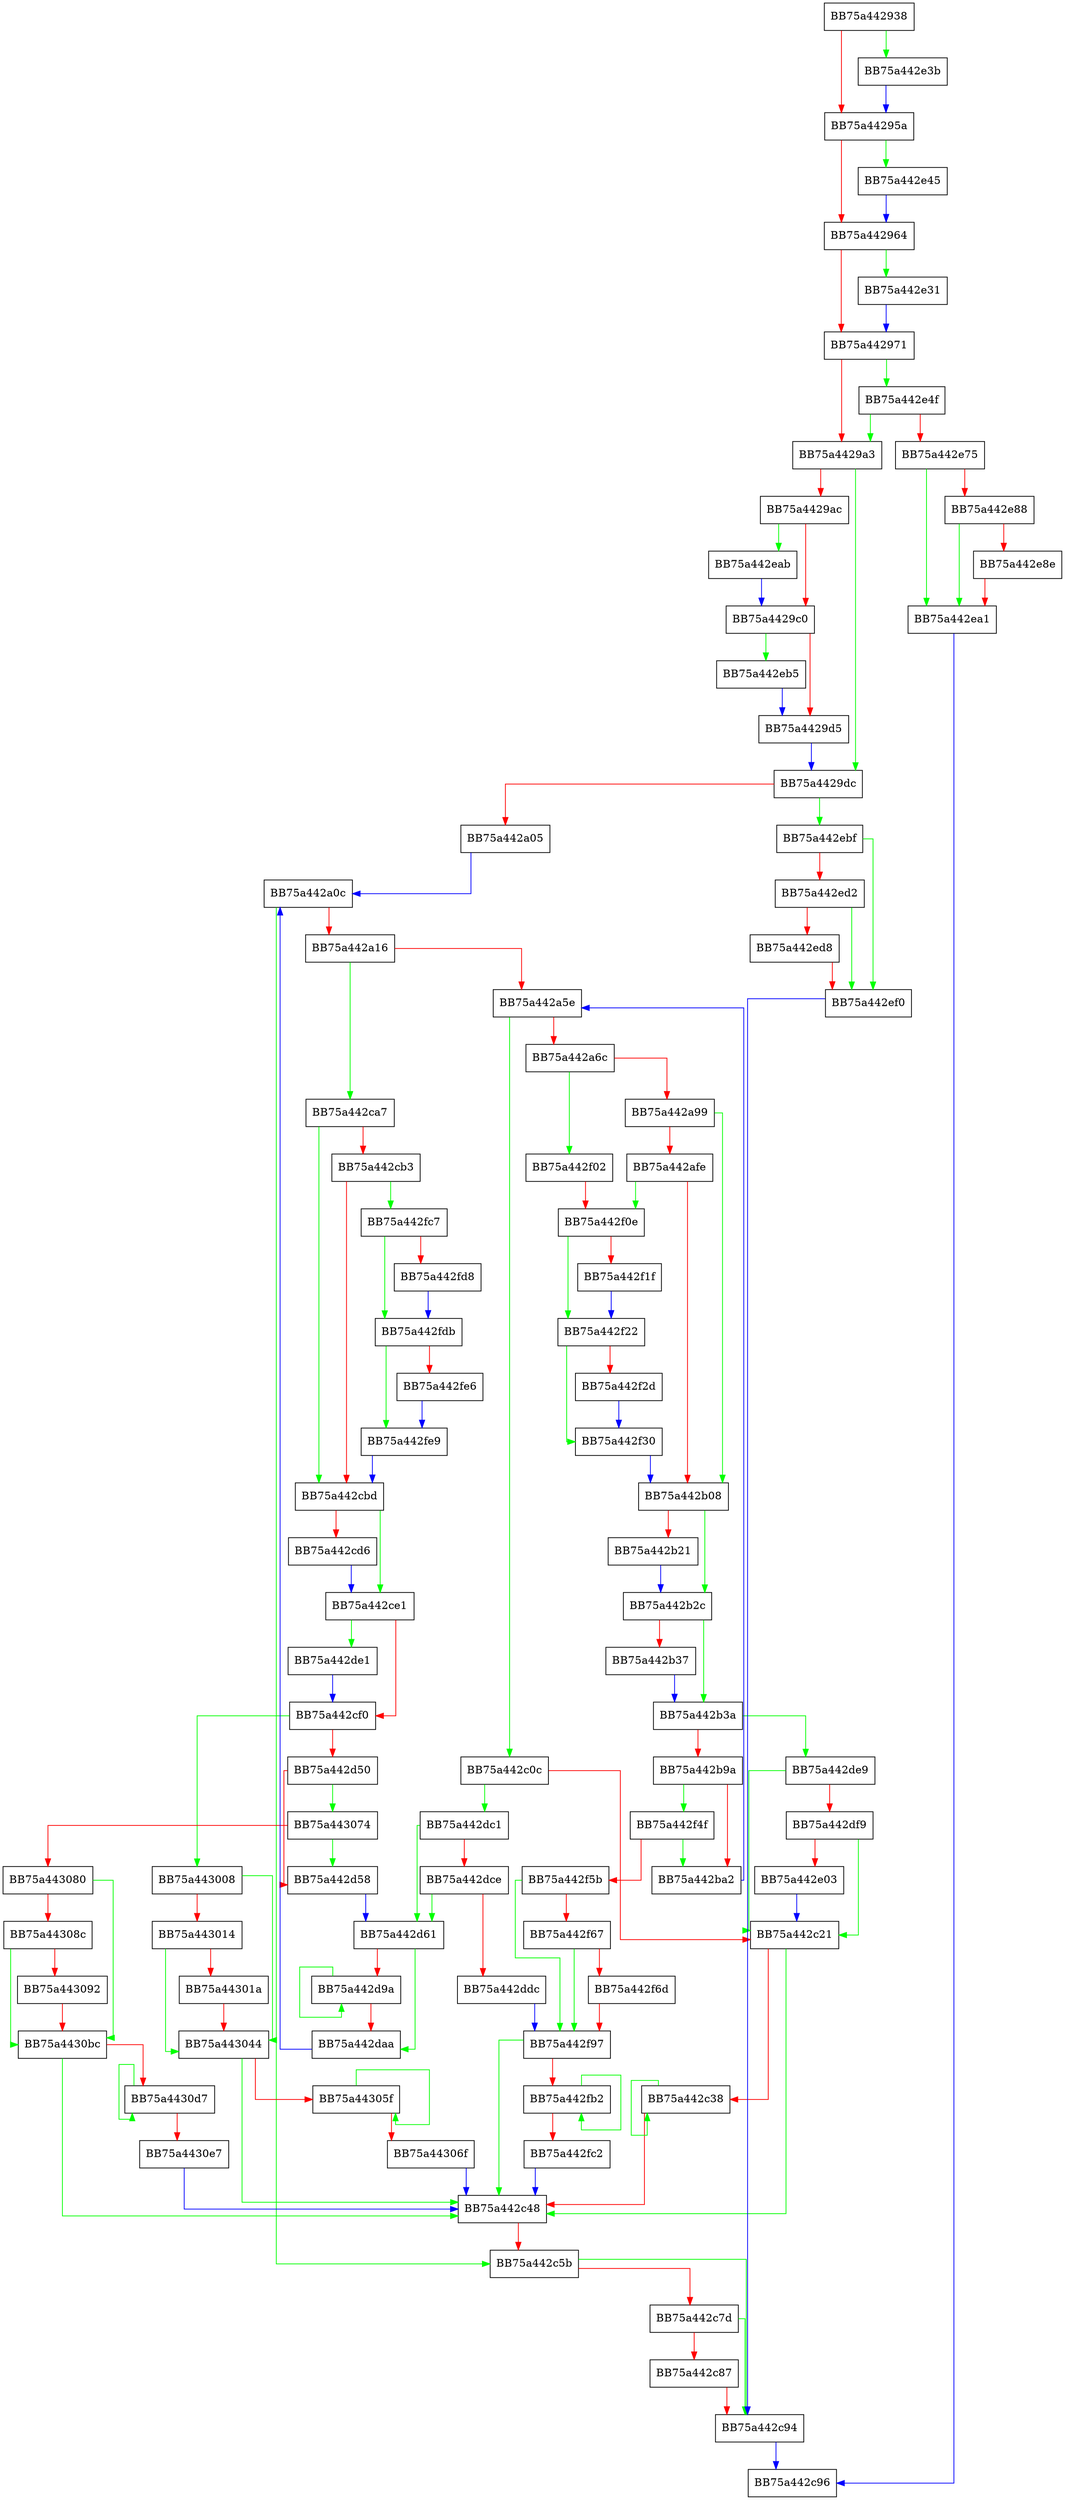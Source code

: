 digraph Build {
  node [shape="box"];
  graph [splines=ortho];
  BB75a442938 -> BB75a442e3b [color="green"];
  BB75a442938 -> BB75a44295a [color="red"];
  BB75a44295a -> BB75a442e45 [color="green"];
  BB75a44295a -> BB75a442964 [color="red"];
  BB75a442964 -> BB75a442e31 [color="green"];
  BB75a442964 -> BB75a442971 [color="red"];
  BB75a442971 -> BB75a442e4f [color="green"];
  BB75a442971 -> BB75a4429a3 [color="red"];
  BB75a4429a3 -> BB75a4429dc [color="green"];
  BB75a4429a3 -> BB75a4429ac [color="red"];
  BB75a4429ac -> BB75a442eab [color="green"];
  BB75a4429ac -> BB75a4429c0 [color="red"];
  BB75a4429c0 -> BB75a442eb5 [color="green"];
  BB75a4429c0 -> BB75a4429d5 [color="red"];
  BB75a4429d5 -> BB75a4429dc [color="blue"];
  BB75a4429dc -> BB75a442ebf [color="green"];
  BB75a4429dc -> BB75a442a05 [color="red"];
  BB75a442a05 -> BB75a442a0c [color="blue"];
  BB75a442a0c -> BB75a442c5b [color="green"];
  BB75a442a0c -> BB75a442a16 [color="red"];
  BB75a442a16 -> BB75a442ca7 [color="green"];
  BB75a442a16 -> BB75a442a5e [color="red"];
  BB75a442a5e -> BB75a442c0c [color="green"];
  BB75a442a5e -> BB75a442a6c [color="red"];
  BB75a442a6c -> BB75a442f02 [color="green"];
  BB75a442a6c -> BB75a442a99 [color="red"];
  BB75a442a99 -> BB75a442b08 [color="green"];
  BB75a442a99 -> BB75a442afe [color="red"];
  BB75a442afe -> BB75a442f0e [color="green"];
  BB75a442afe -> BB75a442b08 [color="red"];
  BB75a442b08 -> BB75a442b2c [color="green"];
  BB75a442b08 -> BB75a442b21 [color="red"];
  BB75a442b21 -> BB75a442b2c [color="blue"];
  BB75a442b2c -> BB75a442b3a [color="green"];
  BB75a442b2c -> BB75a442b37 [color="red"];
  BB75a442b37 -> BB75a442b3a [color="blue"];
  BB75a442b3a -> BB75a442de9 [color="green"];
  BB75a442b3a -> BB75a442b9a [color="red"];
  BB75a442b9a -> BB75a442f4f [color="green"];
  BB75a442b9a -> BB75a442ba2 [color="red"];
  BB75a442ba2 -> BB75a442a5e [color="blue"];
  BB75a442c0c -> BB75a442dc1 [color="green"];
  BB75a442c0c -> BB75a442c21 [color="red"];
  BB75a442c21 -> BB75a442c48 [color="green"];
  BB75a442c21 -> BB75a442c38 [color="red"];
  BB75a442c38 -> BB75a442c38 [color="green"];
  BB75a442c38 -> BB75a442c48 [color="red"];
  BB75a442c48 -> BB75a442c5b [color="red"];
  BB75a442c5b -> BB75a442c94 [color="green"];
  BB75a442c5b -> BB75a442c7d [color="red"];
  BB75a442c7d -> BB75a442c94 [color="green"];
  BB75a442c7d -> BB75a442c87 [color="red"];
  BB75a442c87 -> BB75a442c94 [color="red"];
  BB75a442c94 -> BB75a442c96 [color="blue"];
  BB75a442ca7 -> BB75a442cbd [color="green"];
  BB75a442ca7 -> BB75a442cb3 [color="red"];
  BB75a442cb3 -> BB75a442fc7 [color="green"];
  BB75a442cb3 -> BB75a442cbd [color="red"];
  BB75a442cbd -> BB75a442ce1 [color="green"];
  BB75a442cbd -> BB75a442cd6 [color="red"];
  BB75a442cd6 -> BB75a442ce1 [color="blue"];
  BB75a442ce1 -> BB75a442de1 [color="green"];
  BB75a442ce1 -> BB75a442cf0 [color="red"];
  BB75a442cf0 -> BB75a443008 [color="green"];
  BB75a442cf0 -> BB75a442d50 [color="red"];
  BB75a442d50 -> BB75a443074 [color="green"];
  BB75a442d50 -> BB75a442d58 [color="red"];
  BB75a442d58 -> BB75a442d61 [color="blue"];
  BB75a442d61 -> BB75a442daa [color="green"];
  BB75a442d61 -> BB75a442d9a [color="red"];
  BB75a442d9a -> BB75a442d9a [color="green"];
  BB75a442d9a -> BB75a442daa [color="red"];
  BB75a442daa -> BB75a442a0c [color="blue"];
  BB75a442dc1 -> BB75a442d61 [color="green"];
  BB75a442dc1 -> BB75a442dce [color="red"];
  BB75a442dce -> BB75a442d61 [color="green"];
  BB75a442dce -> BB75a442ddc [color="red"];
  BB75a442ddc -> BB75a442f97 [color="blue"];
  BB75a442de1 -> BB75a442cf0 [color="blue"];
  BB75a442de9 -> BB75a442c21 [color="green"];
  BB75a442de9 -> BB75a442df9 [color="red"];
  BB75a442df9 -> BB75a442c21 [color="green"];
  BB75a442df9 -> BB75a442e03 [color="red"];
  BB75a442e03 -> BB75a442c21 [color="blue"];
  BB75a442e31 -> BB75a442971 [color="blue"];
  BB75a442e3b -> BB75a44295a [color="blue"];
  BB75a442e45 -> BB75a442964 [color="blue"];
  BB75a442e4f -> BB75a4429a3 [color="green"];
  BB75a442e4f -> BB75a442e75 [color="red"];
  BB75a442e75 -> BB75a442ea1 [color="green"];
  BB75a442e75 -> BB75a442e88 [color="red"];
  BB75a442e88 -> BB75a442ea1 [color="green"];
  BB75a442e88 -> BB75a442e8e [color="red"];
  BB75a442e8e -> BB75a442ea1 [color="red"];
  BB75a442ea1 -> BB75a442c96 [color="blue"];
  BB75a442eab -> BB75a4429c0 [color="blue"];
  BB75a442eb5 -> BB75a4429d5 [color="blue"];
  BB75a442ebf -> BB75a442ef0 [color="green"];
  BB75a442ebf -> BB75a442ed2 [color="red"];
  BB75a442ed2 -> BB75a442ef0 [color="green"];
  BB75a442ed2 -> BB75a442ed8 [color="red"];
  BB75a442ed8 -> BB75a442ef0 [color="red"];
  BB75a442ef0 -> BB75a442c94 [color="blue"];
  BB75a442f02 -> BB75a442f0e [color="red"];
  BB75a442f0e -> BB75a442f22 [color="green"];
  BB75a442f0e -> BB75a442f1f [color="red"];
  BB75a442f1f -> BB75a442f22 [color="blue"];
  BB75a442f22 -> BB75a442f30 [color="green"];
  BB75a442f22 -> BB75a442f2d [color="red"];
  BB75a442f2d -> BB75a442f30 [color="blue"];
  BB75a442f30 -> BB75a442b08 [color="blue"];
  BB75a442f4f -> BB75a442ba2 [color="green"];
  BB75a442f4f -> BB75a442f5b [color="red"];
  BB75a442f5b -> BB75a442f97 [color="green"];
  BB75a442f5b -> BB75a442f67 [color="red"];
  BB75a442f67 -> BB75a442f97 [color="green"];
  BB75a442f67 -> BB75a442f6d [color="red"];
  BB75a442f6d -> BB75a442f97 [color="red"];
  BB75a442f97 -> BB75a442c48 [color="green"];
  BB75a442f97 -> BB75a442fb2 [color="red"];
  BB75a442fb2 -> BB75a442fb2 [color="green"];
  BB75a442fb2 -> BB75a442fc2 [color="red"];
  BB75a442fc2 -> BB75a442c48 [color="blue"];
  BB75a442fc7 -> BB75a442fdb [color="green"];
  BB75a442fc7 -> BB75a442fd8 [color="red"];
  BB75a442fd8 -> BB75a442fdb [color="blue"];
  BB75a442fdb -> BB75a442fe9 [color="green"];
  BB75a442fdb -> BB75a442fe6 [color="red"];
  BB75a442fe6 -> BB75a442fe9 [color="blue"];
  BB75a442fe9 -> BB75a442cbd [color="blue"];
  BB75a443008 -> BB75a443044 [color="green"];
  BB75a443008 -> BB75a443014 [color="red"];
  BB75a443014 -> BB75a443044 [color="green"];
  BB75a443014 -> BB75a44301a [color="red"];
  BB75a44301a -> BB75a443044 [color="red"];
  BB75a443044 -> BB75a442c48 [color="green"];
  BB75a443044 -> BB75a44305f [color="red"];
  BB75a44305f -> BB75a44305f [color="green"];
  BB75a44305f -> BB75a44306f [color="red"];
  BB75a44306f -> BB75a442c48 [color="blue"];
  BB75a443074 -> BB75a442d58 [color="green"];
  BB75a443074 -> BB75a443080 [color="red"];
  BB75a443080 -> BB75a4430bc [color="green"];
  BB75a443080 -> BB75a44308c [color="red"];
  BB75a44308c -> BB75a4430bc [color="green"];
  BB75a44308c -> BB75a443092 [color="red"];
  BB75a443092 -> BB75a4430bc [color="red"];
  BB75a4430bc -> BB75a442c48 [color="green"];
  BB75a4430bc -> BB75a4430d7 [color="red"];
  BB75a4430d7 -> BB75a4430d7 [color="green"];
  BB75a4430d7 -> BB75a4430e7 [color="red"];
  BB75a4430e7 -> BB75a442c48 [color="blue"];
}